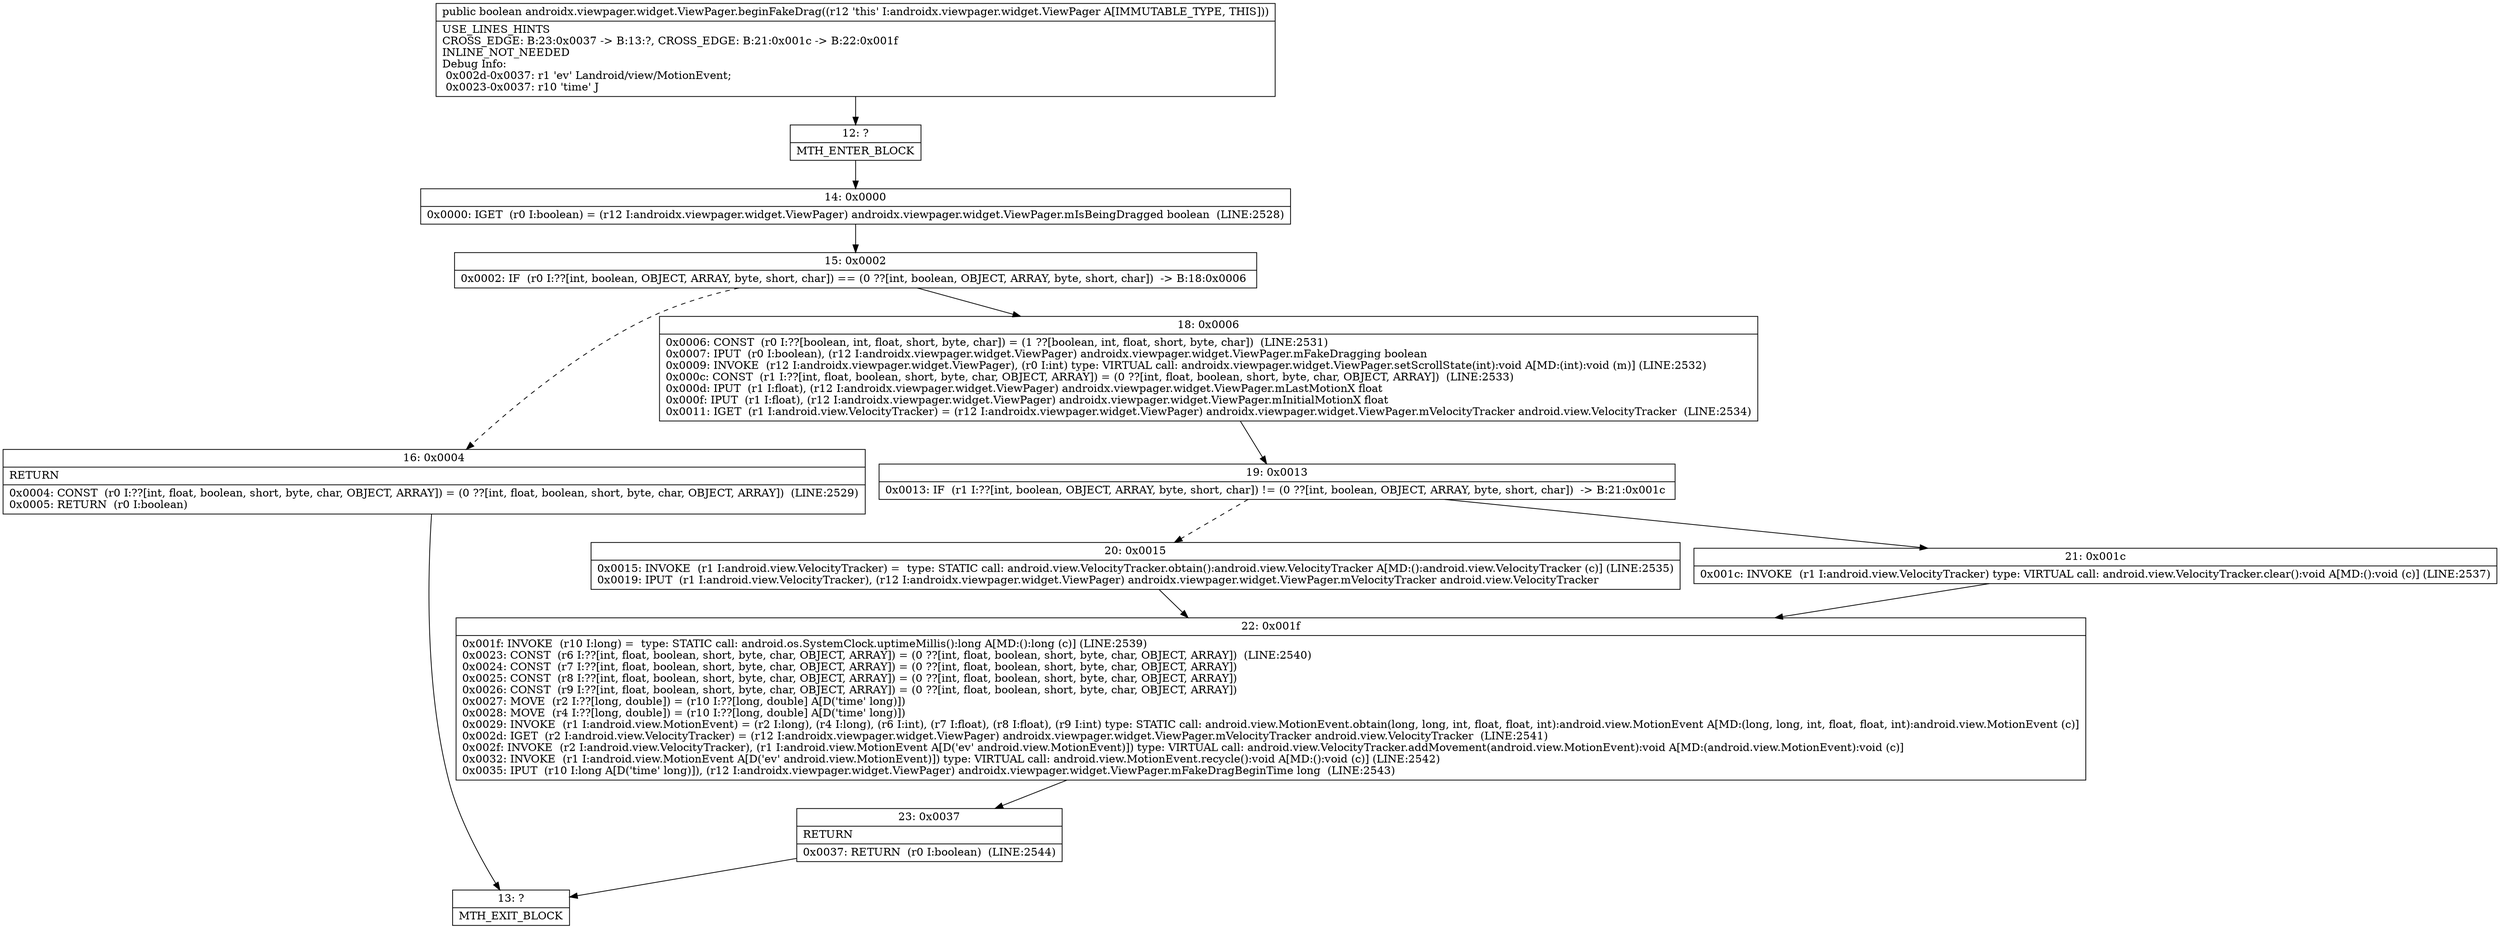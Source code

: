 digraph "CFG forandroidx.viewpager.widget.ViewPager.beginFakeDrag()Z" {
Node_12 [shape=record,label="{12\:\ ?|MTH_ENTER_BLOCK\l}"];
Node_14 [shape=record,label="{14\:\ 0x0000|0x0000: IGET  (r0 I:boolean) = (r12 I:androidx.viewpager.widget.ViewPager) androidx.viewpager.widget.ViewPager.mIsBeingDragged boolean  (LINE:2528)\l}"];
Node_15 [shape=record,label="{15\:\ 0x0002|0x0002: IF  (r0 I:??[int, boolean, OBJECT, ARRAY, byte, short, char]) == (0 ??[int, boolean, OBJECT, ARRAY, byte, short, char])  \-\> B:18:0x0006 \l}"];
Node_16 [shape=record,label="{16\:\ 0x0004|RETURN\l|0x0004: CONST  (r0 I:??[int, float, boolean, short, byte, char, OBJECT, ARRAY]) = (0 ??[int, float, boolean, short, byte, char, OBJECT, ARRAY])  (LINE:2529)\l0x0005: RETURN  (r0 I:boolean) \l}"];
Node_13 [shape=record,label="{13\:\ ?|MTH_EXIT_BLOCK\l}"];
Node_18 [shape=record,label="{18\:\ 0x0006|0x0006: CONST  (r0 I:??[boolean, int, float, short, byte, char]) = (1 ??[boolean, int, float, short, byte, char])  (LINE:2531)\l0x0007: IPUT  (r0 I:boolean), (r12 I:androidx.viewpager.widget.ViewPager) androidx.viewpager.widget.ViewPager.mFakeDragging boolean \l0x0009: INVOKE  (r12 I:androidx.viewpager.widget.ViewPager), (r0 I:int) type: VIRTUAL call: androidx.viewpager.widget.ViewPager.setScrollState(int):void A[MD:(int):void (m)] (LINE:2532)\l0x000c: CONST  (r1 I:??[int, float, boolean, short, byte, char, OBJECT, ARRAY]) = (0 ??[int, float, boolean, short, byte, char, OBJECT, ARRAY])  (LINE:2533)\l0x000d: IPUT  (r1 I:float), (r12 I:androidx.viewpager.widget.ViewPager) androidx.viewpager.widget.ViewPager.mLastMotionX float \l0x000f: IPUT  (r1 I:float), (r12 I:androidx.viewpager.widget.ViewPager) androidx.viewpager.widget.ViewPager.mInitialMotionX float \l0x0011: IGET  (r1 I:android.view.VelocityTracker) = (r12 I:androidx.viewpager.widget.ViewPager) androidx.viewpager.widget.ViewPager.mVelocityTracker android.view.VelocityTracker  (LINE:2534)\l}"];
Node_19 [shape=record,label="{19\:\ 0x0013|0x0013: IF  (r1 I:??[int, boolean, OBJECT, ARRAY, byte, short, char]) != (0 ??[int, boolean, OBJECT, ARRAY, byte, short, char])  \-\> B:21:0x001c \l}"];
Node_20 [shape=record,label="{20\:\ 0x0015|0x0015: INVOKE  (r1 I:android.view.VelocityTracker) =  type: STATIC call: android.view.VelocityTracker.obtain():android.view.VelocityTracker A[MD:():android.view.VelocityTracker (c)] (LINE:2535)\l0x0019: IPUT  (r1 I:android.view.VelocityTracker), (r12 I:androidx.viewpager.widget.ViewPager) androidx.viewpager.widget.ViewPager.mVelocityTracker android.view.VelocityTracker \l}"];
Node_22 [shape=record,label="{22\:\ 0x001f|0x001f: INVOKE  (r10 I:long) =  type: STATIC call: android.os.SystemClock.uptimeMillis():long A[MD:():long (c)] (LINE:2539)\l0x0023: CONST  (r6 I:??[int, float, boolean, short, byte, char, OBJECT, ARRAY]) = (0 ??[int, float, boolean, short, byte, char, OBJECT, ARRAY])  (LINE:2540)\l0x0024: CONST  (r7 I:??[int, float, boolean, short, byte, char, OBJECT, ARRAY]) = (0 ??[int, float, boolean, short, byte, char, OBJECT, ARRAY]) \l0x0025: CONST  (r8 I:??[int, float, boolean, short, byte, char, OBJECT, ARRAY]) = (0 ??[int, float, boolean, short, byte, char, OBJECT, ARRAY]) \l0x0026: CONST  (r9 I:??[int, float, boolean, short, byte, char, OBJECT, ARRAY]) = (0 ??[int, float, boolean, short, byte, char, OBJECT, ARRAY]) \l0x0027: MOVE  (r2 I:??[long, double]) = (r10 I:??[long, double] A[D('time' long)]) \l0x0028: MOVE  (r4 I:??[long, double]) = (r10 I:??[long, double] A[D('time' long)]) \l0x0029: INVOKE  (r1 I:android.view.MotionEvent) = (r2 I:long), (r4 I:long), (r6 I:int), (r7 I:float), (r8 I:float), (r9 I:int) type: STATIC call: android.view.MotionEvent.obtain(long, long, int, float, float, int):android.view.MotionEvent A[MD:(long, long, int, float, float, int):android.view.MotionEvent (c)]\l0x002d: IGET  (r2 I:android.view.VelocityTracker) = (r12 I:androidx.viewpager.widget.ViewPager) androidx.viewpager.widget.ViewPager.mVelocityTracker android.view.VelocityTracker  (LINE:2541)\l0x002f: INVOKE  (r2 I:android.view.VelocityTracker), (r1 I:android.view.MotionEvent A[D('ev' android.view.MotionEvent)]) type: VIRTUAL call: android.view.VelocityTracker.addMovement(android.view.MotionEvent):void A[MD:(android.view.MotionEvent):void (c)]\l0x0032: INVOKE  (r1 I:android.view.MotionEvent A[D('ev' android.view.MotionEvent)]) type: VIRTUAL call: android.view.MotionEvent.recycle():void A[MD:():void (c)] (LINE:2542)\l0x0035: IPUT  (r10 I:long A[D('time' long)]), (r12 I:androidx.viewpager.widget.ViewPager) androidx.viewpager.widget.ViewPager.mFakeDragBeginTime long  (LINE:2543)\l}"];
Node_23 [shape=record,label="{23\:\ 0x0037|RETURN\l|0x0037: RETURN  (r0 I:boolean)  (LINE:2544)\l}"];
Node_21 [shape=record,label="{21\:\ 0x001c|0x001c: INVOKE  (r1 I:android.view.VelocityTracker) type: VIRTUAL call: android.view.VelocityTracker.clear():void A[MD:():void (c)] (LINE:2537)\l}"];
MethodNode[shape=record,label="{public boolean androidx.viewpager.widget.ViewPager.beginFakeDrag((r12 'this' I:androidx.viewpager.widget.ViewPager A[IMMUTABLE_TYPE, THIS]))  | USE_LINES_HINTS\lCROSS_EDGE: B:23:0x0037 \-\> B:13:?, CROSS_EDGE: B:21:0x001c \-\> B:22:0x001f\lINLINE_NOT_NEEDED\lDebug Info:\l  0x002d\-0x0037: r1 'ev' Landroid\/view\/MotionEvent;\l  0x0023\-0x0037: r10 'time' J\l}"];
MethodNode -> Node_12;Node_12 -> Node_14;
Node_14 -> Node_15;
Node_15 -> Node_16[style=dashed];
Node_15 -> Node_18;
Node_16 -> Node_13;
Node_18 -> Node_19;
Node_19 -> Node_20[style=dashed];
Node_19 -> Node_21;
Node_20 -> Node_22;
Node_22 -> Node_23;
Node_23 -> Node_13;
Node_21 -> Node_22;
}

